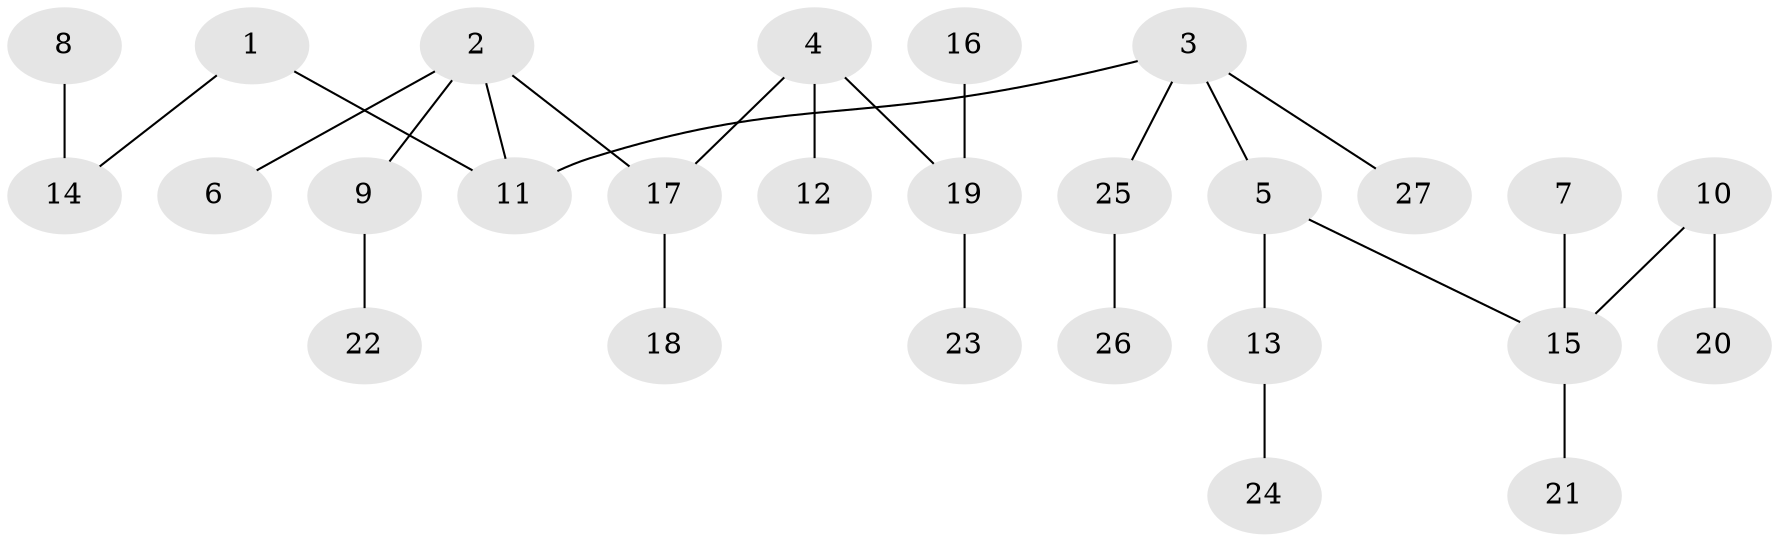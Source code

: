 // original degree distribution, {2: 0.24074074074074073, 4: 0.09259259259259259, 3: 0.14814814814814814, 5: 0.037037037037037035, 1: 0.48148148148148145}
// Generated by graph-tools (version 1.1) at 2025/02/03/09/25 03:02:26]
// undirected, 27 vertices, 26 edges
graph export_dot {
graph [start="1"]
  node [color=gray90,style=filled];
  1;
  2;
  3;
  4;
  5;
  6;
  7;
  8;
  9;
  10;
  11;
  12;
  13;
  14;
  15;
  16;
  17;
  18;
  19;
  20;
  21;
  22;
  23;
  24;
  25;
  26;
  27;
  1 -- 11 [weight=1.0];
  1 -- 14 [weight=1.0];
  2 -- 6 [weight=1.0];
  2 -- 9 [weight=1.0];
  2 -- 11 [weight=1.0];
  2 -- 17 [weight=1.0];
  3 -- 5 [weight=1.0];
  3 -- 11 [weight=1.0];
  3 -- 25 [weight=1.0];
  3 -- 27 [weight=1.0];
  4 -- 12 [weight=1.0];
  4 -- 17 [weight=1.0];
  4 -- 19 [weight=1.0];
  5 -- 13 [weight=1.0];
  5 -- 15 [weight=1.0];
  7 -- 15 [weight=1.0];
  8 -- 14 [weight=1.0];
  9 -- 22 [weight=1.0];
  10 -- 15 [weight=1.0];
  10 -- 20 [weight=1.0];
  13 -- 24 [weight=1.0];
  15 -- 21 [weight=1.0];
  16 -- 19 [weight=1.0];
  17 -- 18 [weight=1.0];
  19 -- 23 [weight=1.0];
  25 -- 26 [weight=1.0];
}
